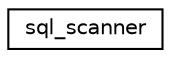 digraph "Graphical Class Hierarchy"
{
 // INTERACTIVE_SVG=YES
 // LATEX_PDF_SIZE
  edge [fontname="Helvetica",fontsize="10",labelfontname="Helvetica",labelfontsize="10"];
  node [fontname="Helvetica",fontsize="10",shape=record];
  rankdir="LR";
  Node0 [label="sql_scanner",height=0.2,width=0.4,color="black", fillcolor="white", style="filled",URL="$classsql__scanner.html",tooltip=" "];
}
